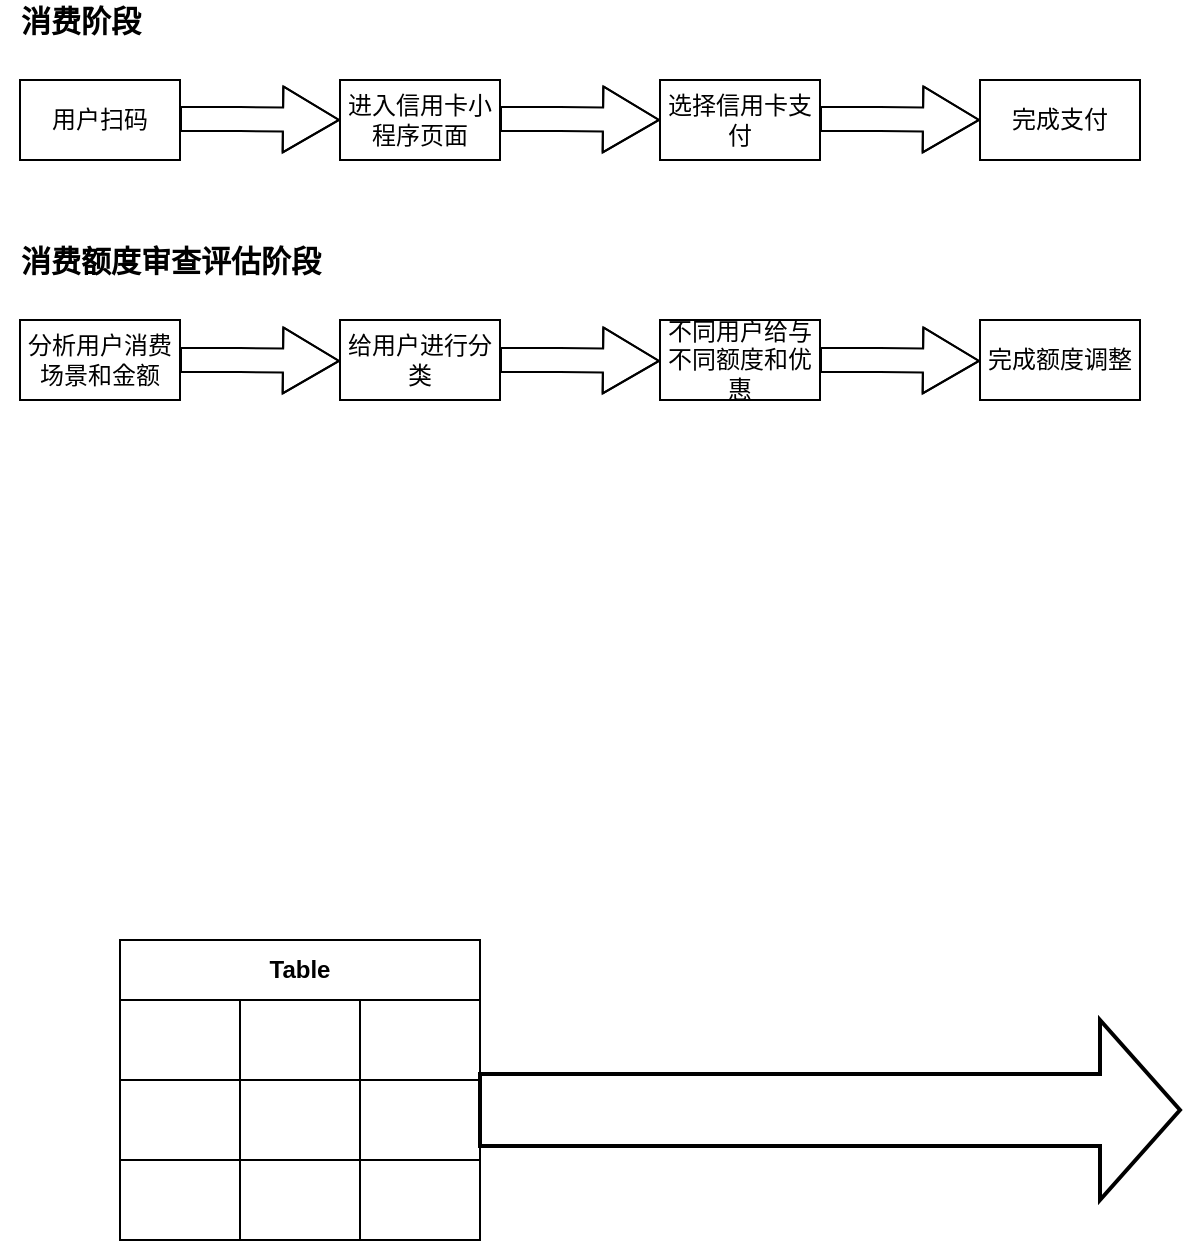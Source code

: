 <mxfile version="14.7.2" type="github"><diagram id="dt4KdSgK_TFjso6nN-4S" name="Page-1"><mxGraphModel dx="782" dy="436" grid="1" gridSize="10" guides="1" tooltips="1" connect="1" arrows="1" fold="1" page="1" pageScale="1" pageWidth="827" pageHeight="1169" math="0" shadow="0"><root><mxCell id="0"/><mxCell id="1" parent="0"/><mxCell id="HL1MbMp-bjM_oLkc7FWv-5" value="Table" style="shape=table;html=1;whiteSpace=wrap;startSize=30;container=1;collapsible=0;childLayout=tableLayout;fontStyle=1;align=center;" parent="1" vertex="1"><mxGeometry x="90" y="550" width="180" height="150" as="geometry"/></mxCell><mxCell id="HL1MbMp-bjM_oLkc7FWv-6" value="" style="shape=partialRectangle;html=1;whiteSpace=wrap;collapsible=0;dropTarget=0;pointerEvents=0;fillColor=none;top=0;left=0;bottom=0;right=0;points=[[0,0.5],[1,0.5]];portConstraint=eastwest;" parent="HL1MbMp-bjM_oLkc7FWv-5" vertex="1"><mxGeometry y="30" width="180" height="40" as="geometry"/></mxCell><mxCell id="HL1MbMp-bjM_oLkc7FWv-7" value="" style="shape=partialRectangle;html=1;whiteSpace=wrap;connectable=0;fillColor=none;top=0;left=0;bottom=0;right=0;overflow=hidden;" parent="HL1MbMp-bjM_oLkc7FWv-6" vertex="1"><mxGeometry width="60" height="40" as="geometry"/></mxCell><mxCell id="HL1MbMp-bjM_oLkc7FWv-8" value="" style="shape=partialRectangle;html=1;whiteSpace=wrap;connectable=0;fillColor=none;top=0;left=0;bottom=0;right=0;overflow=hidden;" parent="HL1MbMp-bjM_oLkc7FWv-6" vertex="1"><mxGeometry x="60" width="60" height="40" as="geometry"/></mxCell><mxCell id="HL1MbMp-bjM_oLkc7FWv-9" value="" style="shape=partialRectangle;html=1;whiteSpace=wrap;connectable=0;fillColor=none;top=0;left=0;bottom=0;right=0;overflow=hidden;" parent="HL1MbMp-bjM_oLkc7FWv-6" vertex="1"><mxGeometry x="120" width="60" height="40" as="geometry"/></mxCell><mxCell id="HL1MbMp-bjM_oLkc7FWv-10" value="" style="shape=partialRectangle;html=1;whiteSpace=wrap;collapsible=0;dropTarget=0;pointerEvents=0;fillColor=none;top=0;left=0;bottom=0;right=0;points=[[0,0.5],[1,0.5]];portConstraint=eastwest;" parent="HL1MbMp-bjM_oLkc7FWv-5" vertex="1"><mxGeometry y="70" width="180" height="40" as="geometry"/></mxCell><mxCell id="HL1MbMp-bjM_oLkc7FWv-11" value="" style="shape=partialRectangle;html=1;whiteSpace=wrap;connectable=0;fillColor=none;top=0;left=0;bottom=0;right=0;overflow=hidden;" parent="HL1MbMp-bjM_oLkc7FWv-10" vertex="1"><mxGeometry width="60" height="40" as="geometry"/></mxCell><mxCell id="HL1MbMp-bjM_oLkc7FWv-12" value="" style="shape=partialRectangle;html=1;whiteSpace=wrap;connectable=0;fillColor=none;top=0;left=0;bottom=0;right=0;overflow=hidden;" parent="HL1MbMp-bjM_oLkc7FWv-10" vertex="1"><mxGeometry x="60" width="60" height="40" as="geometry"/></mxCell><mxCell id="HL1MbMp-bjM_oLkc7FWv-13" value="" style="shape=partialRectangle;html=1;whiteSpace=wrap;connectable=0;fillColor=none;top=0;left=0;bottom=0;right=0;overflow=hidden;" parent="HL1MbMp-bjM_oLkc7FWv-10" vertex="1"><mxGeometry x="120" width="60" height="40" as="geometry"/></mxCell><mxCell id="HL1MbMp-bjM_oLkc7FWv-14" value="" style="shape=partialRectangle;html=1;whiteSpace=wrap;collapsible=0;dropTarget=0;pointerEvents=0;fillColor=none;top=0;left=0;bottom=0;right=0;points=[[0,0.5],[1,0.5]];portConstraint=eastwest;" parent="HL1MbMp-bjM_oLkc7FWv-5" vertex="1"><mxGeometry y="110" width="180" height="40" as="geometry"/></mxCell><mxCell id="HL1MbMp-bjM_oLkc7FWv-15" value="" style="shape=partialRectangle;html=1;whiteSpace=wrap;connectable=0;fillColor=none;top=0;left=0;bottom=0;right=0;overflow=hidden;" parent="HL1MbMp-bjM_oLkc7FWv-14" vertex="1"><mxGeometry width="60" height="40" as="geometry"/></mxCell><mxCell id="HL1MbMp-bjM_oLkc7FWv-16" value="" style="shape=partialRectangle;html=1;whiteSpace=wrap;connectable=0;fillColor=none;top=0;left=0;bottom=0;right=0;overflow=hidden;" parent="HL1MbMp-bjM_oLkc7FWv-14" vertex="1"><mxGeometry x="60" width="60" height="40" as="geometry"/></mxCell><mxCell id="HL1MbMp-bjM_oLkc7FWv-17" value="" style="shape=partialRectangle;html=1;whiteSpace=wrap;connectable=0;fillColor=none;top=0;left=0;bottom=0;right=0;overflow=hidden;" parent="HL1MbMp-bjM_oLkc7FWv-14" vertex="1"><mxGeometry x="120" width="60" height="40" as="geometry"/></mxCell><mxCell id="bZtd8K8_GkyPOI7dtCZ6-1" value="" style="verticalLabelPosition=bottom;verticalAlign=top;html=1;strokeWidth=2;shape=mxgraph.arrows2.arrow;dy=0.6;dx=40;notch=0;" parent="1" vertex="1"><mxGeometry x="270" y="590" width="350" height="90" as="geometry"/></mxCell><mxCell id="aSKB5taTtmkQRm24ITnV-1" value="用户扫码" style="rounded=0;whiteSpace=wrap;html=1;" parent="1" vertex="1"><mxGeometry x="40" y="120" width="80" height="40" as="geometry"/></mxCell><mxCell id="aSKB5taTtmkQRm24ITnV-3" value="" style="shape=flexArrow;endArrow=classic;html=1;sketch=0;rounded=0;width=12;endSize=9;" parent="1" edge="1"><mxGeometry width="50" height="50" relative="1" as="geometry"><mxPoint x="120" y="139.5" as="sourcePoint"/><mxPoint x="200" y="140" as="targetPoint"/><Array as="points"><mxPoint x="150" y="139.5"/></Array></mxGeometry></mxCell><mxCell id="aSKB5taTtmkQRm24ITnV-4" value="进入信用卡小程序页面" style="rounded=0;whiteSpace=wrap;html=1;" parent="1" vertex="1"><mxGeometry x="200" y="120" width="80" height="40" as="geometry"/></mxCell><mxCell id="aSKB5taTtmkQRm24ITnV-7" value="" style="shape=flexArrow;endArrow=classic;html=1;sketch=0;rounded=0;width=12;endSize=9;" parent="1" edge="1"><mxGeometry width="50" height="50" relative="1" as="geometry"><mxPoint x="280" y="139.5" as="sourcePoint"/><mxPoint x="360" y="140" as="targetPoint"/><Array as="points"><mxPoint x="310" y="139.5"/></Array></mxGeometry></mxCell><mxCell id="aSKB5taTtmkQRm24ITnV-8" value="选择信用卡支付" style="rounded=0;whiteSpace=wrap;html=1;" parent="1" vertex="1"><mxGeometry x="360" y="120" width="80" height="40" as="geometry"/></mxCell><mxCell id="aSKB5taTtmkQRm24ITnV-9" value="消费阶段" style="text;html=1;align=center;verticalAlign=middle;resizable=0;points=[];autosize=1;strokeColor=none;strokeWidth=14;fontStyle=1;fontSize=15;" parent="1" vertex="1"><mxGeometry x="30" y="80" width="80" height="20" as="geometry"/></mxCell><mxCell id="aSKB5taTtmkQRm24ITnV-10" value="" style="shape=flexArrow;endArrow=classic;html=1;sketch=0;rounded=0;width=12;endSize=9;" parent="1" edge="1"><mxGeometry width="50" height="50" relative="1" as="geometry"><mxPoint x="440" y="139.5" as="sourcePoint"/><mxPoint x="520" y="140" as="targetPoint"/><Array as="points"><mxPoint x="470" y="139.5"/></Array></mxGeometry></mxCell><mxCell id="aSKB5taTtmkQRm24ITnV-11" value="完成支付" style="rounded=0;whiteSpace=wrap;html=1;" parent="1" vertex="1"><mxGeometry x="520" y="120" width="80" height="40" as="geometry"/></mxCell><mxCell id="aSKB5taTtmkQRm24ITnV-12" value="消费额度审查评估阶段" style="text;html=1;align=center;verticalAlign=middle;resizable=0;points=[];autosize=1;strokeColor=none;fontStyle=1;fontSize=15;" parent="1" vertex="1"><mxGeometry x="30" y="200" width="170" height="20" as="geometry"/></mxCell><mxCell id="aSKB5taTtmkQRm24ITnV-13" value="分析用户消费场景和金额" style="rounded=0;whiteSpace=wrap;html=1;" parent="1" vertex="1"><mxGeometry x="40" y="240" width="80" height="40" as="geometry"/></mxCell><mxCell id="aSKB5taTtmkQRm24ITnV-14" value="" style="shape=flexArrow;endArrow=classic;html=1;sketch=0;rounded=0;width=12;endSize=9;" parent="1" edge="1"><mxGeometry width="50" height="50" relative="1" as="geometry"><mxPoint x="120" y="260" as="sourcePoint"/><mxPoint x="200" y="260.5" as="targetPoint"/><Array as="points"><mxPoint x="150" y="260"/></Array></mxGeometry></mxCell><mxCell id="aSKB5taTtmkQRm24ITnV-15" value="给用户进行分类" style="rounded=0;whiteSpace=wrap;html=1;" parent="1" vertex="1"><mxGeometry x="200" y="240" width="80" height="40" as="geometry"/></mxCell><mxCell id="aSKB5taTtmkQRm24ITnV-16" value="" style="shape=flexArrow;endArrow=classic;html=1;sketch=0;rounded=0;width=12;endSize=9;" parent="1" edge="1"><mxGeometry width="50" height="50" relative="1" as="geometry"><mxPoint x="280" y="260" as="sourcePoint"/><mxPoint x="360" y="260.5" as="targetPoint"/><Array as="points"><mxPoint x="310" y="260"/></Array></mxGeometry></mxCell><mxCell id="aSKB5taTtmkQRm24ITnV-17" value="不同用户给与不同额度和优惠" style="rounded=0;whiteSpace=wrap;html=1;" parent="1" vertex="1"><mxGeometry x="360" y="240" width="80" height="40" as="geometry"/></mxCell><mxCell id="aSKB5taTtmkQRm24ITnV-18" value="" style="shape=flexArrow;endArrow=classic;html=1;sketch=0;rounded=0;width=12;endSize=9;" parent="1" edge="1"><mxGeometry width="50" height="50" relative="1" as="geometry"><mxPoint x="440" y="260" as="sourcePoint"/><mxPoint x="520" y="260.5" as="targetPoint"/><Array as="points"><mxPoint x="470" y="260"/></Array></mxGeometry></mxCell><mxCell id="aSKB5taTtmkQRm24ITnV-19" value="完成额度调整" style="rounded=0;whiteSpace=wrap;html=1;" parent="1" vertex="1"><mxGeometry x="520" y="240" width="80" height="40" as="geometry"/></mxCell></root></mxGraphModel></diagram></mxfile>